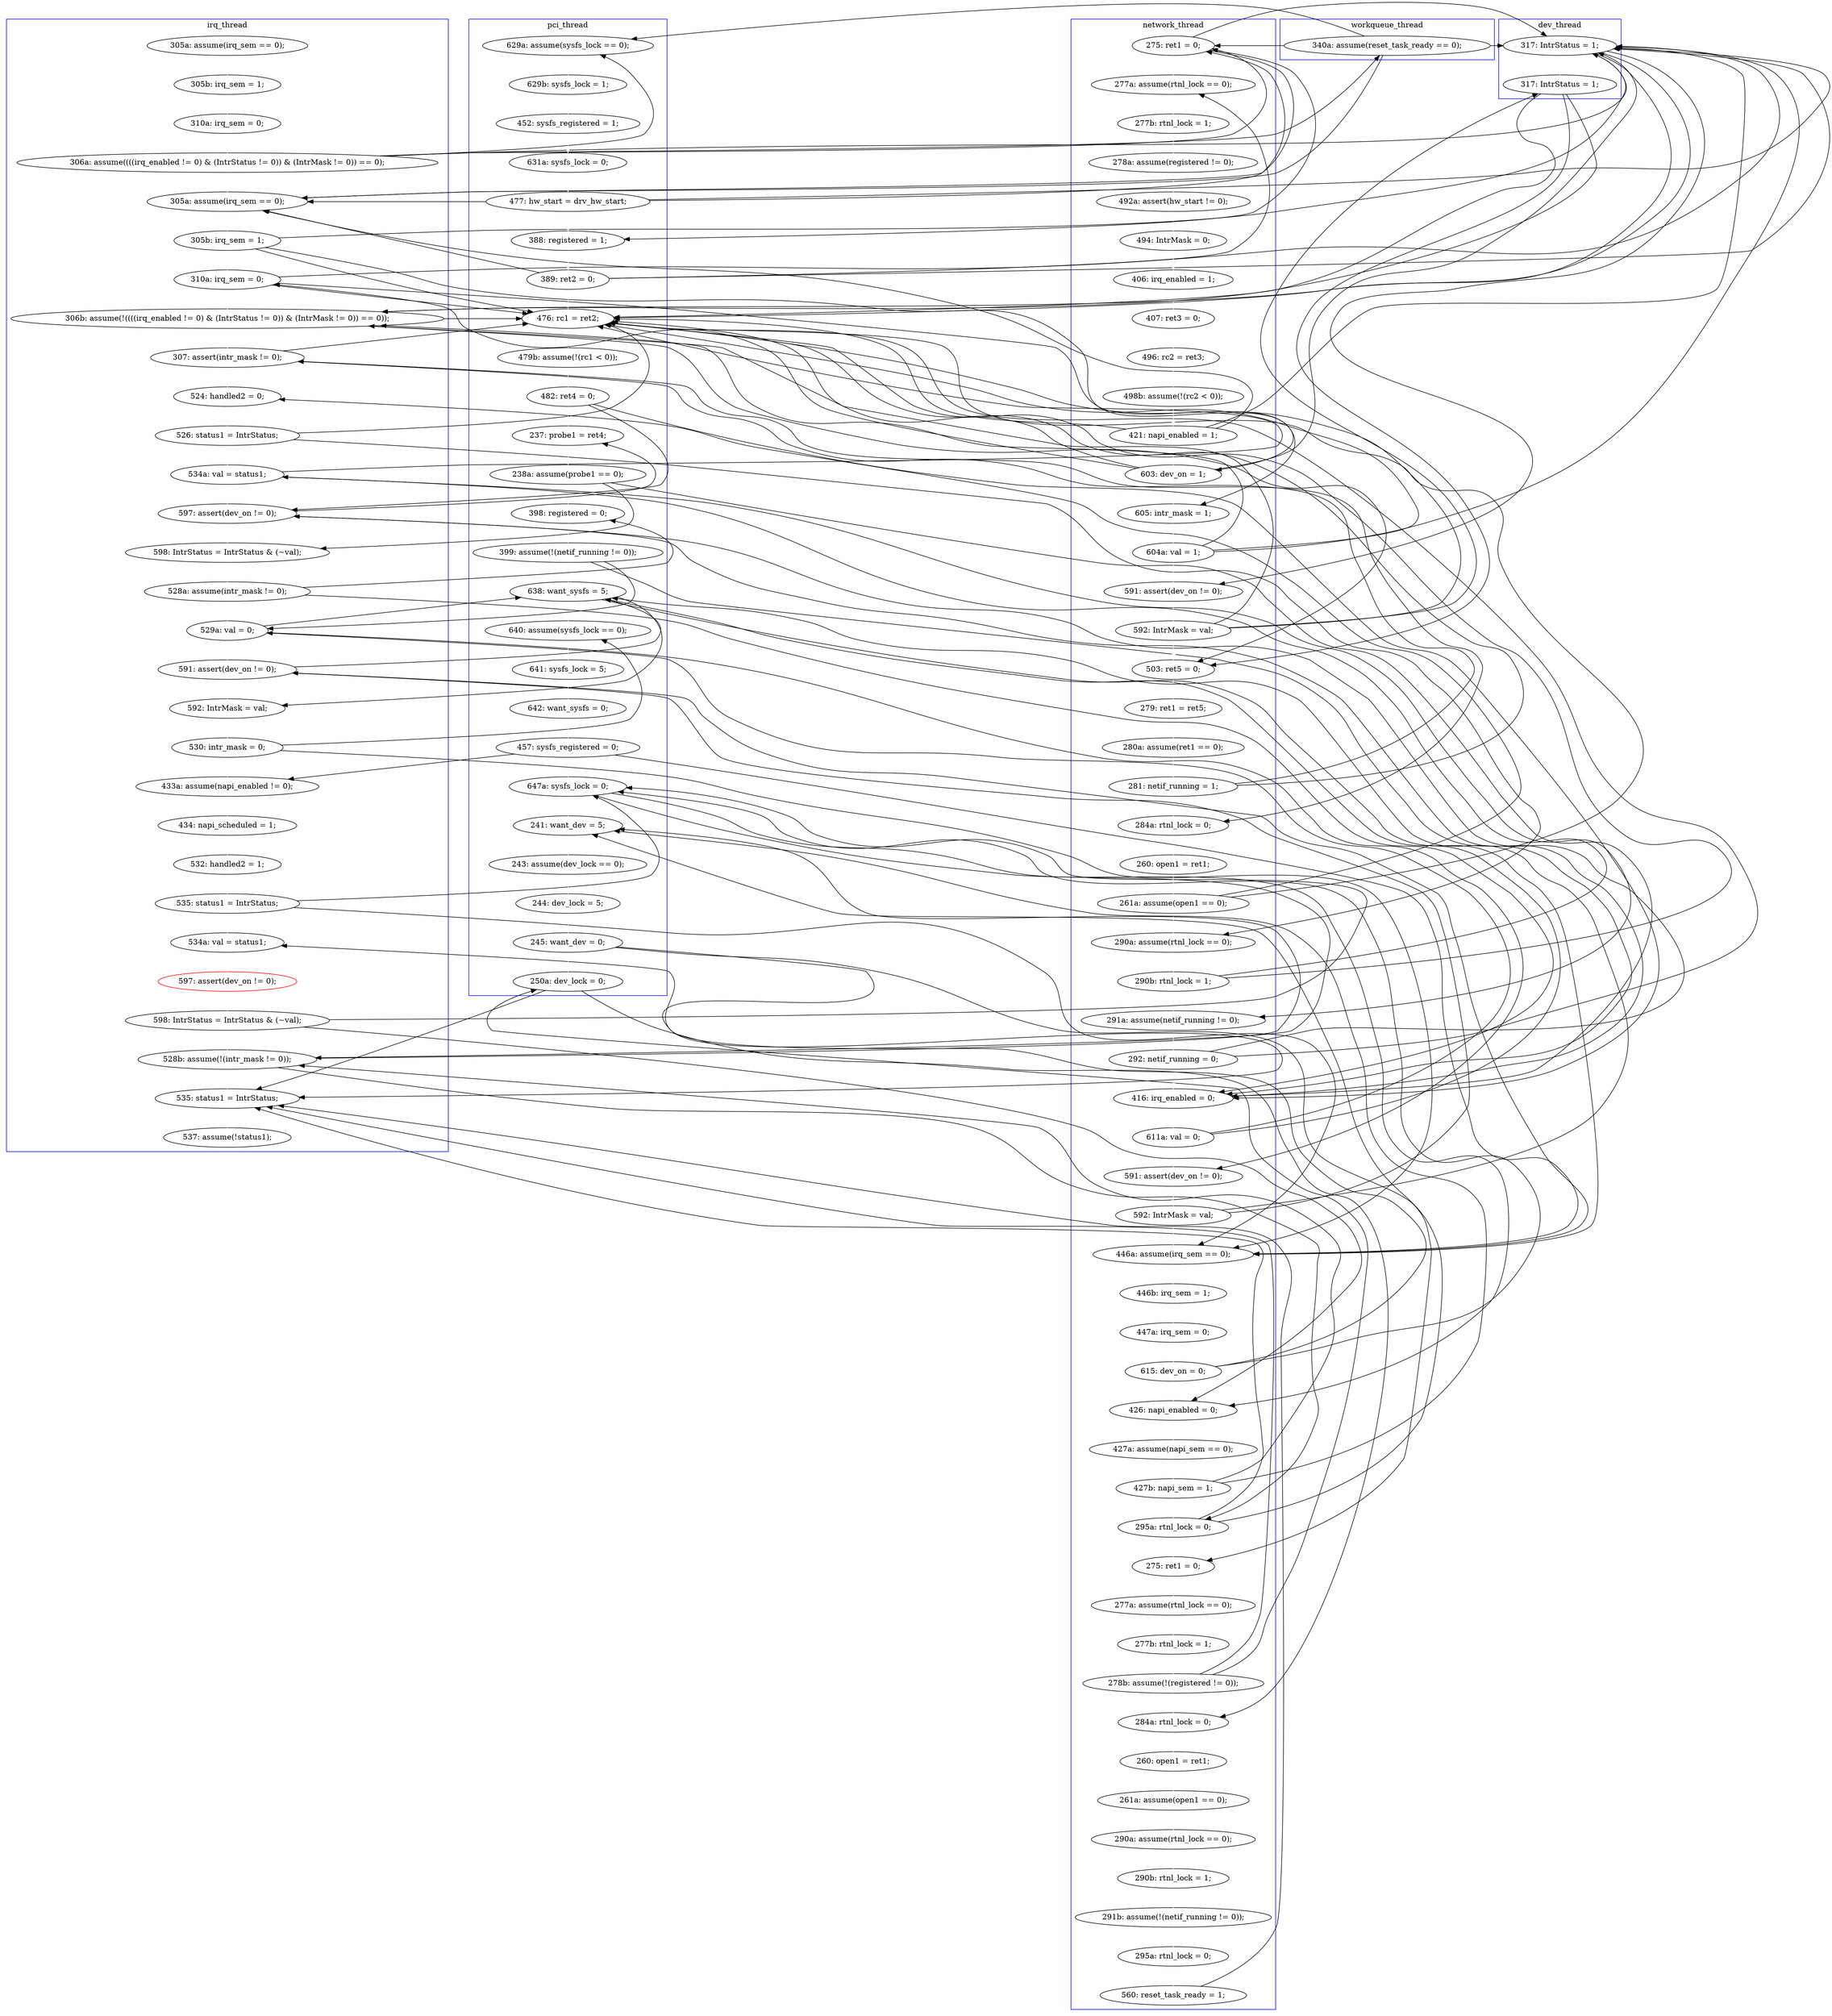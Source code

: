 digraph Counterexample {
	178 -> 186 [color = black, style = solid, constraint = false]
	41 -> 46 [color = black, style = solid, constraint = false]
	186 -> 187 [color = black, style = solid, constraint = false]
	180 -> 186 [color = black, style = solid, constraint = false]
	92 -> 142 [color = black, style = solid, constraint = false]
	92 -> 93 [color = black, style = solid, constraint = false]
	117 -> 119 [color = white, style = solid]
	68 -> 73 [color = white, style = solid]
	232 -> 283 [color = black, style = solid, constraint = false]
	35 -> 102 [color = black, style = solid, constraint = false]
	159 -> 170 [color = white, style = solid]
	261 -> 262 [color = white, style = solid]
	133 -> 134 [color = white, style = solid]
	252 -> 254 [color = white, style = solid]
	205 -> 209 [color = white, style = solid]
	112 -> 113 [color = white, style = solid]
	223 -> 230 [color = black, style = solid, constraint = false]
	87 -> 91 [color = black, style = solid, constraint = false]
	155 -> 163 [color = white, style = solid]
	182 -> 211 [color = white, style = solid]
	94 -> 108 [color = white, style = solid]
	138 -> 173 [color = white, style = solid]
	41 -> 102 [color = black, style = solid, constraint = false]
	118 -> 119 [color = black, style = solid, constraint = false]
	113 -> 116 [color = white, style = solid]
	123 -> 133 [color = white, style = solid]
	209 -> 216 [color = white, style = solid]
	130 -> 136 [color = white, style = solid]
	97 -> 142 [color = black, style = solid, constraint = false]
	26 -> 29 [color = white, style = solid]
	80 -> 81 [color = white, style = solid]
	64 -> 142 [color = white, style = solid]
	216 -> 219 [color = white, style = solid]
	170 -> 171 [color = white, style = solid]
	64 -> 65 [color = black, style = solid, constraint = false]
	108 -> 142 [color = black, style = solid, constraint = false]
	117 -> 142 [color = black, style = solid, constraint = false]
	255 -> 258 [color = white, style = solid]
	130 -> 142 [color = black, style = solid, constraint = false]
	178 -> 180 [color = black, style = solid, constraint = false]
	253 -> 283 [color = black, style = solid, constraint = false]
	79 -> 80 [color = white, style = solid]
	93 -> 142 [color = black, style = solid, constraint = false]
	54 -> 63 [color = white, style = solid]
	118 -> 128 [color = white, style = solid]
	163 -> 168 [color = white, style = solid]
	197 -> 211 [color = black, style = solid, constraint = false]
	213 -> 215 [color = white, style = solid]
	232 -> 248 [color = white, style = solid]
	128 -> 130 [color = white, style = solid]
	185 -> 186 [color = black, style = solid, constraint = false]
	106 -> 107 [color = black, style = solid, constraint = false]
	171 -> 186 [color = white, style = solid]
	35 -> 91 [color = white, style = solid]
	62 -> 102 [color = black, style = solid, constraint = false]
	97 -> 102 [color = black, style = solid, constraint = false]
	81 -> 84 [color = white, style = solid]
	54 -> 102 [color = black, style = solid, constraint = false]
	226 -> 230 [color = black, style = solid, constraint = false]
	74 -> 79 [color = white, style = solid]
	182 -> 185 [color = black, style = solid, constraint = false]
	191 -> 192 [color = white, style = solid]
	136 -> 155 [color = white, style = solid]
	41 -> 62 [color = black, style = solid, constraint = false]
	230 -> 283 [color = white, style = solid]
	92 -> 94 [color = white, style = solid]
	93 -> 96 [color = white, style = solid]
	62 -> 91 [color = black, style = solid, constraint = false]
	262 -> 264 [color = white, style = solid]
	107 -> 112 [color = black, style = solid, constraint = false]
	254 -> 255 [color = white, style = solid]
	46 -> 47 [color = white, style = solid]
	253 -> 254 [color = black, style = solid, constraint = false]
	249 -> 250 [color = white, style = solid]
	54 -> 62 [color = black, style = solid, constraint = false]
	211 -> 212 [color = white, style = solid]
	212 -> 213 [color = white, style = solid]
	123 -> 128 [color = black, style = solid, constraint = false]
	219 -> 222 [color = white, style = solid]
	50 -> 52 [color = white, style = solid]
	123 -> 142 [color = black, style = solid, constraint = false]
	215 -> 224 [color = white, style = solid]
	118 -> 142 [color = black, style = solid, constraint = false]
	197 -> 223 [color = white, style = solid]
	224 -> 225 [color = white, style = solid]
	35 -> 46 [color = black, style = solid, constraint = false]
	134 -> 137 [color = white, style = solid]
	134 -> 136 [color = black, style = solid, constraint = false]
	246 -> 248 [color = black, style = solid, constraint = false]
	145 -> 146 [color = white, style = solid]
	269 -> 274 [color = white, style = solid]
	105 -> 106 [color = white, style = solid]
	117 -> 118 [color = black, style = solid, constraint = false]
	156 -> 159 [color = white, style = solid]
	108 -> 112 [color = black, style = solid, constraint = false]
	138 -> 142 [color = black, style = solid, constraint = false]
	185 -> 187 [color = white, style = solid]
	107 -> 108 [color = black, style = solid, constraint = false]
	47 -> 50 [color = white, style = solid]
	66 -> 68 [color = white, style = solid]
	87 -> 102 [color = black, style = solid, constraint = false]
	102 -> 107 [color = white, style = solid]
	97 -> 105 [color = white, style = solid]
	134 -> 142 [color = black, style = solid, constraint = false]
	215 -> 216 [color = black, style = solid, constraint = false]
	171 -> 173 [color = black, style = solid, constraint = false]
	264 -> 269 [color = white, style = solid]
	138 -> 155 [color = black, style = solid, constraint = false]
	186 -> 191 [color = white, style = solid]
	244 -> 245 [color = white, style = solid]
	209 -> 223 [color = black, style = solid, constraint = false]
	136 -> 142 [color = black, style = solid, constraint = false]
	25 -> 26 [color = white, style = solid]
	222 -> 224 [color = black, style = solid, constraint = false]
	87 -> 142 [color = black, style = solid, constraint = false]
	226 -> 232 [color = white, style = solid]
	93 -> 94 [color = black, style = solid, constraint = false]
	35 -> 41 [color = black, style = solid, constraint = false]
	252 -> 253 [color = black, style = solid, constraint = false]
	93 -> 102 [color = black, style = solid, constraint = false]
	97 -> 108 [color = black, style = solid, constraint = false]
	180 -> 181 [color = black, style = solid, constraint = false]
	258 -> 261 [color = white, style = solid]
	102 -> 105 [color = black, style = solid, constraint = false]
	63 -> 64 [color = white, style = solid]
	189 -> 202 [color = white, style = solid]
	246 -> 283 [color = black, style = solid, constraint = false]
	107 -> 142 [color = black, style = solid, constraint = false]
	64 -> 91 [color = black, style = solid, constraint = false]
	248 -> 249 [color = white, style = solid]
	192 -> 193 [color = white, style = solid]
	92 -> 102 [color = black, style = solid, constraint = false]
	106 -> 142 [color = black, style = solid, constraint = false]
	108 -> 118 [color = white, style = solid]
	146 -> 156 [color = white, style = solid]
	252 -> 283 [color = black, style = solid, constraint = false]
	120 -> 123 [color = white, style = solid]
	54 -> 91 [color = black, style = solid, constraint = false]
	62 -> 65 [color = white, style = solid]
	136 -> 137 [color = black, style = solid, constraint = false]
	106 -> 108 [color = black, style = solid, constraint = false]
	64 -> 102 [color = black, style = solid, constraint = false]
	181 -> 182 [color = white, style = solid]
	168 -> 170 [color = black, style = solid, constraint = false]
	91 -> 92 [color = white, style = solid]
	73 -> 74 [color = white, style = solid]
	159 -> 163 [color = black, style = solid, constraint = false]
	189 -> 191 [color = black, style = solid, constraint = false]
	182 -> 186 [color = black, style = solid, constraint = false]
	202 -> 203 [color = white, style = solid]
	203 -> 205 [color = white, style = solid]
	65 -> 66 [color = white, style = solid]
	102 -> 108 [color = black, style = solid, constraint = false]
	146 -> 173 [color = black, style = solid, constraint = false]
	215 -> 223 [color = black, style = solid, constraint = false]
	173 -> 178 [color = white, style = solid]
	178 -> 181 [color = white, style = solid]
	130 -> 133 [color = black, style = solid, constraint = false]
	52 -> 54 [color = white, style = solid]
	223 -> 239 [color = white, style = solid]
	197 -> 202 [color = black, style = solid, constraint = false]
	96 -> 97 [color = white, style = solid]
	223 -> 224 [color = black, style = solid, constraint = false]
	186 -> 211 [color = black, style = solid, constraint = false]
	94 -> 96 [color = black, style = solid, constraint = false]
	102 -> 142 [color = black, style = solid, constraint = false]
	283 -> 289 [color = white, style = solid]
	94 -> 142 [color = black, style = solid, constraint = false]
	142 -> 145 [color = white, style = solid]
	137 -> 138 [color = white, style = solid]
	84 -> 87 [color = white, style = solid]
	189 -> 211 [color = black, style = solid, constraint = false]
	239 -> 244 [color = white, style = solid]
	159 -> 173 [color = black, style = solid, constraint = false]
	168 -> 173 [color = black, style = solid, constraint = false]
	274 -> 283 [color = black, style = solid, constraint = false]
	106 -> 112 [color = white, style = solid]
	193 -> 197 [color = white, style = solid]
	171 -> 180 [color = black, style = solid, constraint = false]
	230 -> 239 [color = black, style = solid, constraint = false]
	35 -> 62 [color = black, style = solid, constraint = false]
	94 -> 102 [color = black, style = solid, constraint = false]
	232 -> 239 [color = black, style = solid, constraint = false]
	155 -> 173 [color = black, style = solid, constraint = false]
	41 -> 91 [color = black, style = solid, constraint = false]
	62 -> 63 [color = black, style = solid, constraint = false]
	250 -> 252 [color = white, style = solid]
	185 -> 211 [color = black, style = solid, constraint = false]
	246 -> 253 [color = white, style = solid]
	222 -> 230 [color = white, style = solid]
	226 -> 239 [color = black, style = solid, constraint = false]
	119 -> 120 [color = white, style = solid]
	230 -> 232 [color = black, style = solid, constraint = false]
	146 -> 155 [color = black, style = solid, constraint = false]
	168 -> 180 [color = white, style = solid]
	245 -> 246 [color = white, style = solid]
	29 -> 35 [color = white, style = solid]
	225 -> 226 [color = white, style = solid]
	209 -> 211 [color = black, style = solid, constraint = false]
	222 -> 223 [color = black, style = solid, constraint = false]
	187 -> 189 [color = white, style = solid]
	155 -> 156 [color = black, style = solid, constraint = false]
	180 -> 185 [color = white, style = solid]
	116 -> 117 [color = white, style = solid]
	87 -> 93 [color = white, style = solid]
	subgraph cluster5 {
		label = workqueue_thread
		color = blue
		41  [label = "340a: assume(reset_task_ready == 0);"]
	}
	subgraph cluster7 {
		label = dev_thread
		color = blue
		107  [label = "317: IntrStatus = 1;"]
		102  [label = "317: IntrStatus = 1;"]
	}
	subgraph cluster3 {
		label = irq_thread
		color = blue
		209  [label = "535: status1 = IntrStatus;"]
		128  [label = "524: handled2 = 0;"]
		130  [label = "526: status1 = IntrStatus;"]
		26  [label = "305b: irq_sem = 1;"]
		189  [label = "530: intr_mask = 0;"]
		283  [label = "535: status1 = IntrStatus;"]
		136  [label = "534a: val = status1;"]
		219  [label = "597: assert(dev_on != 0);", color = red]
		185  [label = "591: assert(dev_on != 0);"]
		118  [label = "307: assert(intr_mask != 0);"]
		163  [label = "598: IntrStatus = IntrStatus & (~val);"]
		25  [label = "305a: assume(irq_sem == 0);"]
		205  [label = "532: handled2 = 1;"]
		203  [label = "434: napi_scheduled = 1;"]
		187  [label = "592: IntrMask = val;"]
		202  [label = "433a: assume(napi_enabled != 0);"]
		222  [label = "598: IntrStatus = IntrStatus & (~val);"]
		230  [label = "528b: assume(!(intr_mask != 0));"]
		180  [label = "529a: val = 0;"]
		91  [label = "305a: assume(irq_sem == 0);"]
		289  [label = "537: assume(!status1);"]
		35  [label = "306a: assume((((irq_enabled != 0) & (IntrStatus != 0)) & (IntrMask != 0)) == 0);"]
		94  [label = "310a: irq_sem = 0;"]
		155  [label = "597: assert(dev_on != 0);"]
		108  [label = "306b: assume(!((((irq_enabled != 0) & (IntrStatus != 0)) & (IntrMask != 0)) == 0));"]
		29  [label = "310a: irq_sem = 0;"]
		92  [label = "305b: irq_sem = 1;"]
		168  [label = "528a: assume(intr_mask != 0);"]
		216  [label = "534a: val = status1;"]
	}
	subgraph cluster2 {
		label = network_thread
		color = blue
		232  [label = "295a: rtnl_lock = 0;"]
		213  [label = "447a: irq_sem = 0;"]
		96  [label = "605: intr_mask = 1;"]
		137  [label = "291a: assume(netif_running != 0);"]
		225  [label = "427a: assume(napi_sem == 0);"]
		116  [label = "280a: assume(ret1 == 0);"]
		133  [label = "290a: assume(rtnl_lock == 0);"]
		264  [label = "291b: assume(!(netif_running != 0));"]
		74  [label = "494: IntrMask = 0;"]
		262  [label = "290b: rtnl_lock = 1;"]
		120  [label = "260: open1 = ret1;"]
		123  [label = "261a: assume(open1 == 0);"]
		212  [label = "446b: irq_sem = 1;"]
		215  [label = "615: dev_on = 0;"]
		84  [label = "498b: assume(!(rc2 < 0));"]
		62  [label = "275: ret1 = 0;"]
		254  [label = "284a: rtnl_lock = 0;"]
		269  [label = "295a: rtnl_lock = 0;"]
		274  [label = "560: reset_task_ready = 1;"]
		93  [label = "603: dev_on = 1;"]
		73  [label = "492a: assert(hw_start != 0);"]
		112  [label = "503: ret5 = 0;"]
		224  [label = "426: napi_enabled = 0;"]
		65  [label = "277a: assume(rtnl_lock == 0);"]
		66  [label = "277b: rtnl_lock = 1;"]
		250  [label = "277b: rtnl_lock = 1;"]
		79  [label = "406: irq_enabled = 1;"]
		173  [label = "416: irq_enabled = 0;"]
		252  [label = "278b: assume(!(registered != 0));"]
		80  [label = "407: ret3 = 0;"]
		258  [label = "261a: assume(open1 == 0);"]
		211  [label = "446a: assume(irq_sem == 0);"]
		181  [label = "591: assert(dev_on != 0);"]
		182  [label = "592: IntrMask = val;"]
		68  [label = "278a: assume(registered != 0);"]
		105  [label = "591: assert(dev_on != 0);"]
		138  [label = "292: netif_running = 0;"]
		119  [label = "284a: rtnl_lock = 0;"]
		255  [label = "260: open1 = ret1;"]
		81  [label = "496: rc2 = ret3;"]
		117  [label = "281: netif_running = 1;"]
		97  [label = "604a: val = 1;"]
		87  [label = "421: napi_enabled = 1;"]
		113  [label = "279: ret1 = ret5;"]
		178  [label = "611a: val = 0;"]
		134  [label = "290b: rtnl_lock = 1;"]
		261  [label = "290a: assume(rtnl_lock == 0);"]
		248  [label = "275: ret1 = 0;"]
		249  [label = "277a: assume(rtnl_lock == 0);"]
		106  [label = "592: IntrMask = val;"]
		226  [label = "427b: napi_sem = 1;"]
	}
	subgraph cluster1 {
		label = pci_thread
		color = blue
		245  [label = "244: dev_lock = 5;"]
		156  [label = "237: probe1 = ret4;"]
		46  [label = "629a: assume(sysfs_lock == 0);"]
		191  [label = "640: assume(sysfs_lock == 0);"]
		64  [label = "389: ret2 = 0;"]
		239  [label = "241: want_dev = 5;"]
		170  [label = "398: registered = 0;"]
		253  [label = "250a: dev_lock = 0;"]
		146  [label = "482: ret4 = 0;"]
		197  [label = "457: sysfs_registered = 0;"]
		244  [label = "243: assume(dev_lock == 0);"]
		186  [label = "638: want_sysfs = 5;"]
		223  [label = "647a: sysfs_lock = 0;"]
		47  [label = "629b: sysfs_lock = 1;"]
		192  [label = "641: sysfs_lock = 5;"]
		193  [label = "642: want_sysfs = 0;"]
		52  [label = "631a: sysfs_lock = 0;"]
		171  [label = "399: assume(!(netif_running != 0));"]
		50  [label = "452: sysfs_registered = 1;"]
		54  [label = "477: hw_start = drv_hw_start;"]
		142  [label = "476: rc1 = ret2;"]
		159  [label = "238a: assume(probe1 == 0);"]
		145  [label = "479b: assume(!(rc1 < 0));"]
		63  [label = "388: registered = 1;"]
		246  [label = "245: want_dev = 0;"]
	}
}